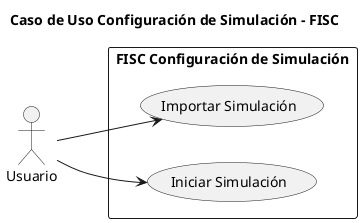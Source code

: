 @startuml

title Caso de Uso Configuración de Simulación - FISC

left to right direction

actor Usuario as user

rectangle "FISC Configuración de Simulación" {
    usecase "Importar Simulación" as importarSimulacion
    usecase "Iniciar Simulación" as iniciarSimulacion
}

user --> importarSimulacion : ""
user --> iniciarSimulacion : ""

@enduml
